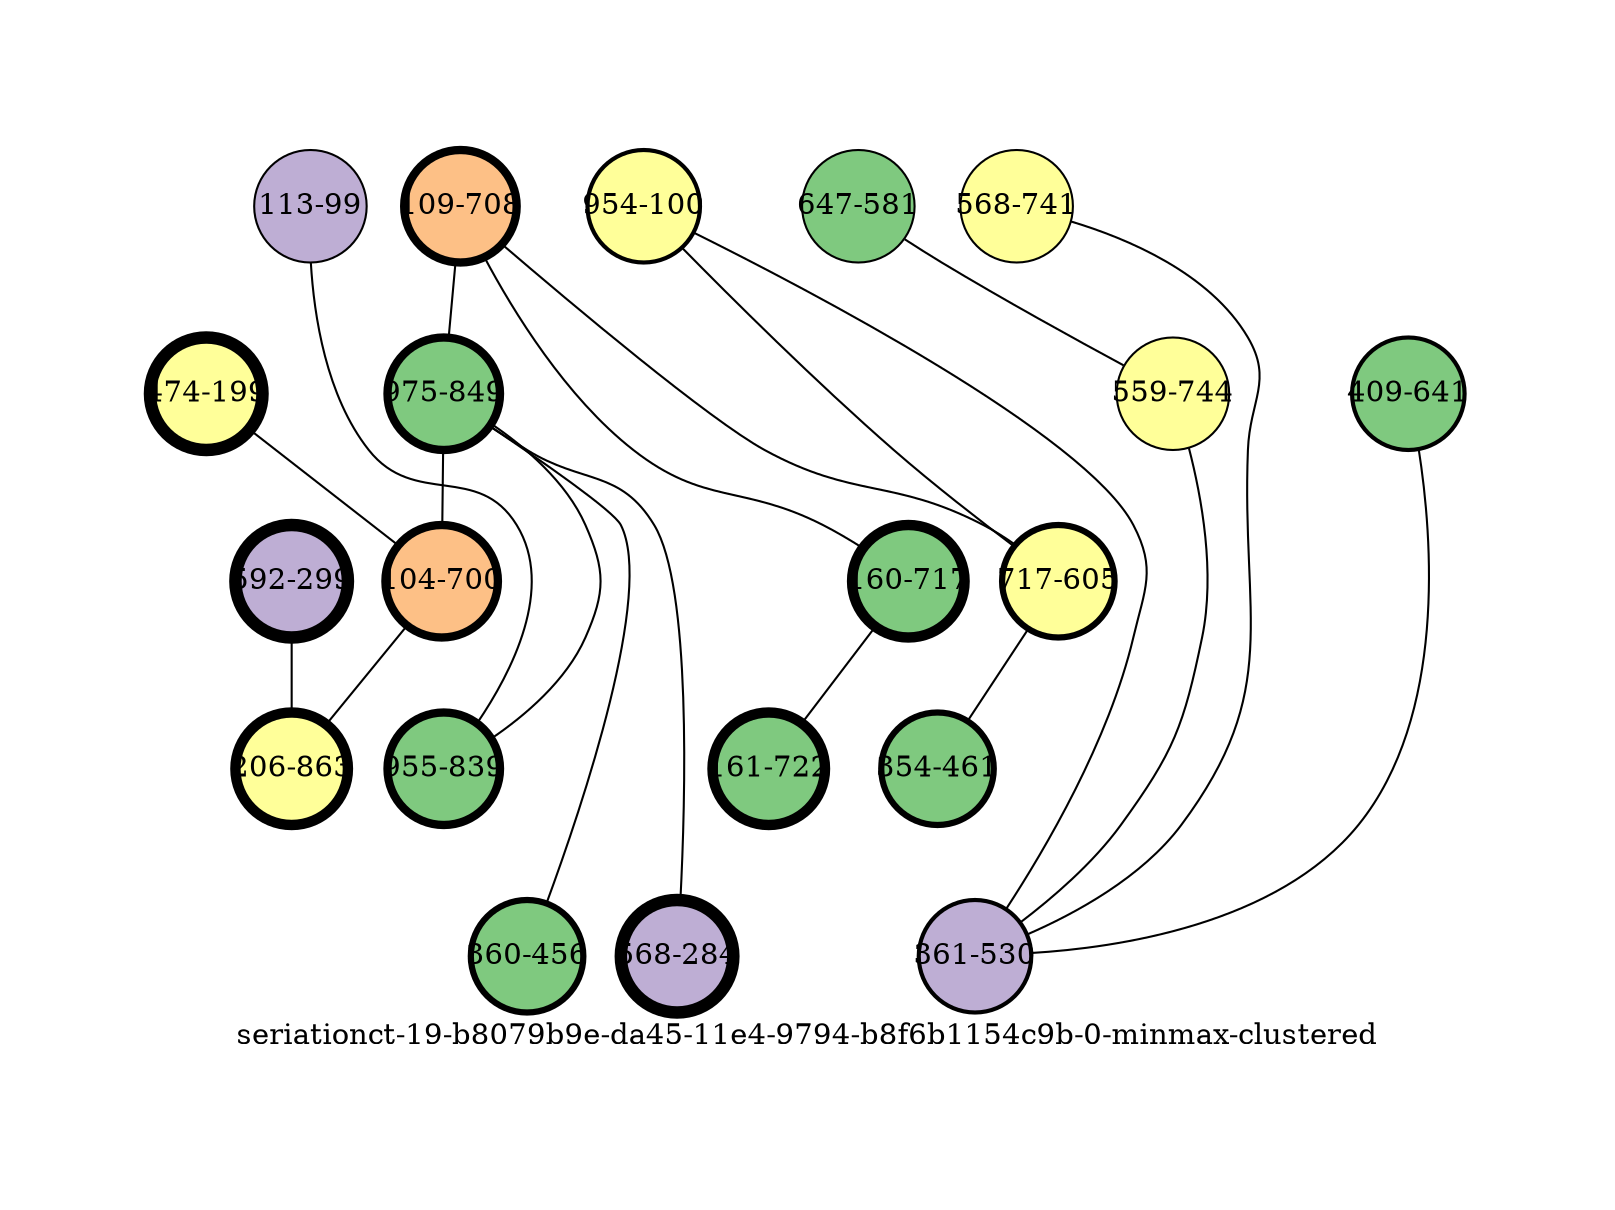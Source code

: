 strict graph "seriationct-19-b8079b9e-da45-11e4-9794-b8f6b1154c9b-0-minmax-clustered" {
labelloc=b;
ratio=auto;
pad="1.0";
label="seriationct-19-b8079b9e-da45-11e4-9794-b8f6b1154c9b-0-minmax-clustered";
node [width="0.75", style=filled, fixedsize=true, height="0.75", shape=circle, label=""];
0 [xCoordinate="199.0", appears_in_slice=6, yCoordinate="474.0", colorscheme=accent6, short_label="474-199", label="474-199", cluster_id=3, fillcolor=4, size="500.0", id=0, penwidth="6.0"];
1 [xCoordinate="708.0", appears_in_slice=4, yCoordinate="109.0", colorscheme=accent6, short_label="109-708", label="109-708", cluster_id=2, fillcolor=3, size="500.0", id=1, penwidth="4.0"];
2 [xCoordinate="581.0", appears_in_slice=1, yCoordinate="647.0", colorscheme=accent6, short_label="647-581", label="647-581", cluster_id=0, fillcolor=1, size="500.0", id=3, penwidth="1.0"];
3 [xCoordinate="717.0", appears_in_slice=5, yCoordinate="160.0", colorscheme=accent6, short_label="160-717", label="160-717", cluster_id=0, fillcolor=1, size="500.0", id=4, penwidth="5.0"];
4 [xCoordinate="849.0", appears_in_slice=4, yCoordinate="975.0", colorscheme=accent6, short_label="975-849", label="975-849", cluster_id=0, fillcolor=1, size="500.0", id=12, penwidth="4.0"];
5 [xCoordinate="456.0", appears_in_slice=3, yCoordinate="360.0", colorscheme=accent6, short_label="360-456", label="360-456", cluster_id=0, fillcolor=1, size="500.0", id=5, penwidth="3.0"];
6 [xCoordinate="741.0", appears_in_slice=1, yCoordinate="568.0", colorscheme=accent6, short_label="568-741", label="568-741", cluster_id=3, fillcolor=4, size="500.0", id=6, penwidth="1.0"];
7 [xCoordinate="641.0", appears_in_slice=2, yCoordinate="409.0", colorscheme=accent6, short_label="409-641", label="409-641", cluster_id=0, fillcolor=1, size="500.0", id=7, penwidth="2.0"];
8 [xCoordinate="100.0", appears_in_slice=2, yCoordinate="954.0", colorscheme=accent6, short_label="954-100", label="954-100", cluster_id=3, fillcolor=4, size="500.0", id=8, penwidth="2.0"];
9 [xCoordinate="605.0", appears_in_slice=3, yCoordinate="717.0", colorscheme=accent6, short_label="717-605", label="717-605", cluster_id=3, fillcolor=4, size="500.0", id=9, penwidth="3.0"];
10 [xCoordinate="722.0", appears_in_slice=5, yCoordinate="161.0", colorscheme=accent6, short_label="161-722", label="161-722", cluster_id=0, fillcolor=1, size="500.0", id=10, penwidth="5.0"];
11 [xCoordinate="461.0", appears_in_slice=3, yCoordinate="354.0", colorscheme=accent6, short_label="354-461", label="354-461", cluster_id=0, fillcolor=1, size="500.0", id=11, penwidth="3.0"];
12 [xCoordinate="299.0", appears_in_slice=6, yCoordinate="592.0", colorscheme=accent6, short_label="592-299", label="592-299", cluster_id=1, fillcolor=2, size="500.0", id=2, penwidth="6.0"];
13 [xCoordinate="99.0", appears_in_slice=1, yCoordinate="113.0", colorscheme=accent6, short_label="113-99", label="113-99", cluster_id=1, fillcolor=2, size="500.0", id=13, penwidth="1.0"];
14 [xCoordinate="744.0", appears_in_slice=1, yCoordinate="559.0", colorscheme=accent6, short_label="559-744", label="559-744", cluster_id=3, fillcolor=4, size="500.0", id=14, penwidth="1.0"];
15 [xCoordinate="284.0", appears_in_slice=6, yCoordinate="568.0", colorscheme=accent6, short_label="568-284", label="568-284", cluster_id=1, fillcolor=2, size="500.0", id=15, penwidth="6.0"];
16 [xCoordinate="700.0", appears_in_slice=4, yCoordinate="104.0", colorscheme=accent6, short_label="104-700", label="104-700", cluster_id=2, fillcolor=3, size="500.0", id=16, penwidth="4.0"];
17 [xCoordinate="530.0", appears_in_slice=2, yCoordinate="361.0", colorscheme=accent6, short_label="361-530", label="361-530", cluster_id=1, fillcolor=2, size="500.0", id=17, penwidth="2.0"];
18 [xCoordinate="863.0", appears_in_slice=5, yCoordinate="206.0", colorscheme=accent6, short_label="206-863", label="206-863", cluster_id=3, fillcolor=4, size="500.0", id=18, penwidth="5.0"];
19 [xCoordinate="839.0", appears_in_slice=4, yCoordinate="955.0", colorscheme=accent6, short_label="955-839", label="955-839", cluster_id=0, fillcolor=1, size="500.0", id=19, penwidth="4.0"];
0 -- 16  [inverseweight="2.11894844882", weight="0.47193219852"];
1 -- 9  [inverseweight="3.41060628779", weight="0.293203001349"];
1 -- 3  [inverseweight="2.07947400286", weight="0.480890840004"];
1 -- 4  [inverseweight="3.15534352359", weight="0.31692270351"];
2 -- 14  [inverseweight="2.3384408695", weight="0.427635358688"];
3 -- 10  [inverseweight="14.6805054879", weight="0.0681175454637"];
4 -- 16  [inverseweight="2.73522321098", weight="0.365600875272"];
4 -- 19  [inverseweight="2.87489291223", weight="0.347839043237"];
4 -- 5  [inverseweight="2.87708142222", weight="0.347574452456"];
4 -- 15  [inverseweight="1.9792707873", weight="0.505236578248"];
6 -- 17  [inverseweight="1.93600773166", weight="0.516526862806"];
7 -- 17  [inverseweight="2.71594771768", weight="0.368195600191"];
8 -- 17  [inverseweight="4.05340271953", weight="0.246706303122"];
8 -- 9  [inverseweight="6.16954920504", weight="0.162086396715"];
9 -- 11  [inverseweight="14.655259544", weight="0.0682348884369"];
12 -- 18  [inverseweight="2.10732362165", weight="0.474535562419"];
13 -- 19  [inverseweight="2.44108733452", weight="0.409653512129"];
14 -- 17  [inverseweight="3.43758325498", weight="0.290902045369"];
16 -- 18  [inverseweight="2.40079604388", weight="0.416528510429"];
}

